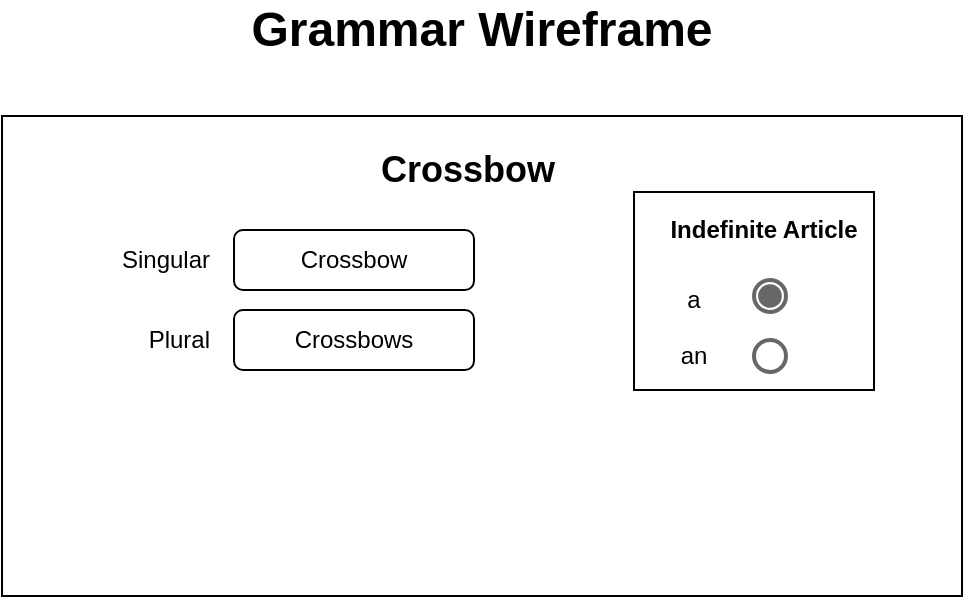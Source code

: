 <mxfile version="14.9.5" type="device"><diagram id="X5psFxe1QNwTMYSK4vQP" name="Page-1"><mxGraphModel dx="1030" dy="503" grid="1" gridSize="10" guides="1" tooltips="1" connect="1" arrows="1" fold="1" page="1" pageScale="1" pageWidth="827" pageHeight="1169" math="0" shadow="0"><root><mxCell id="0"/><mxCell id="1" parent="0"/><mxCell id="XYze8ANEI_hoQOuFOeBU-2" value="" style="rounded=0;whiteSpace=wrap;html=1;" vertex="1" parent="1"><mxGeometry x="174" y="73" width="480" height="240" as="geometry"/></mxCell><mxCell id="XYze8ANEI_hoQOuFOeBU-17" value="" style="rounded=0;whiteSpace=wrap;html=1;" vertex="1" parent="1"><mxGeometry x="490" y="111" width="120" height="99" as="geometry"/></mxCell><mxCell id="XYze8ANEI_hoQOuFOeBU-1" value="&lt;font style=&quot;font-size: 18px&quot;&gt;&lt;b&gt;&lt;font style=&quot;font-size: 24px&quot;&gt;Grammar Wireframe&lt;/font&gt;&lt;/b&gt;&lt;/font&gt;" style="text;html=1;strokeColor=none;fillColor=none;align=center;verticalAlign=middle;whiteSpace=wrap;rounded=0;" vertex="1" parent="1"><mxGeometry x="274" y="20" width="280" height="20" as="geometry"/></mxCell><mxCell id="XYze8ANEI_hoQOuFOeBU-4" value="&lt;b&gt;&lt;font style=&quot;font-size: 18px&quot;&gt;Crossbow&lt;/font&gt;&lt;/b&gt;" style="text;html=1;strokeColor=none;fillColor=none;align=center;verticalAlign=middle;whiteSpace=wrap;rounded=0;" vertex="1" parent="1"><mxGeometry x="370" y="90" width="74" height="20" as="geometry"/></mxCell><mxCell id="XYze8ANEI_hoQOuFOeBU-5" value="Crossbow" style="rounded=1;whiteSpace=wrap;html=1;" vertex="1" parent="1"><mxGeometry x="290" y="130" width="120" height="30" as="geometry"/></mxCell><mxCell id="XYze8ANEI_hoQOuFOeBU-6" value="&lt;div align=&quot;right&quot;&gt;Singular&lt;/div&gt;" style="text;html=1;strokeColor=none;fillColor=none;align=right;verticalAlign=middle;whiteSpace=wrap;rounded=0;" vertex="1" parent="1"><mxGeometry x="220" y="135" width="60" height="20" as="geometry"/></mxCell><mxCell id="XYze8ANEI_hoQOuFOeBU-7" value="Crossbows" style="rounded=1;whiteSpace=wrap;html=1;" vertex="1" parent="1"><mxGeometry x="290" y="170" width="120" height="30" as="geometry"/></mxCell><mxCell id="XYze8ANEI_hoQOuFOeBU-8" value="&lt;div align=&quot;right&quot;&gt;Plural&lt;/div&gt;" style="text;html=1;strokeColor=none;fillColor=none;align=right;verticalAlign=middle;whiteSpace=wrap;rounded=0;" vertex="1" parent="1"><mxGeometry x="220" y="175" width="60" height="20" as="geometry"/></mxCell><mxCell id="XYze8ANEI_hoQOuFOeBU-12" value="" style="dashed=0;labelPosition=right;align=left;shape=mxgraph.gmdl.radiobutton;strokeColor=#676767;fillColor=#676767;strokeWidth=2;aspect=fixed;" vertex="1" parent="1"><mxGeometry x="550" y="155" width="16" height="16" as="geometry"/></mxCell><mxCell id="XYze8ANEI_hoQOuFOeBU-13" value="" style="dashed=0;labelPosition=right;align=left;shape=mxgraph.gmdl.radiobutton;strokeColor=#666666;fillColor=none;strokeWidth=2;aspect=fixed;" vertex="1" parent="1"><mxGeometry x="550" y="185" width="16" height="16" as="geometry"/></mxCell><mxCell id="XYze8ANEI_hoQOuFOeBU-14" value="a" style="text;html=1;strokeColor=none;fillColor=none;align=center;verticalAlign=middle;whiteSpace=wrap;rounded=0;" vertex="1" parent="1"><mxGeometry x="500" y="155" width="40" height="20" as="geometry"/></mxCell><mxCell id="XYze8ANEI_hoQOuFOeBU-15" value="an" style="text;html=1;strokeColor=none;fillColor=none;align=center;verticalAlign=middle;whiteSpace=wrap;rounded=0;" vertex="1" parent="1"><mxGeometry x="500" y="183" width="40" height="20" as="geometry"/></mxCell><mxCell id="XYze8ANEI_hoQOuFOeBU-16" value="&lt;b&gt;Indefinite Article&lt;/b&gt;" style="text;html=1;strokeColor=none;fillColor=none;align=center;verticalAlign=middle;whiteSpace=wrap;rounded=0;" vertex="1" parent="1"><mxGeometry x="500" y="120" width="110" height="20" as="geometry"/></mxCell></root></mxGraphModel></diagram></mxfile>